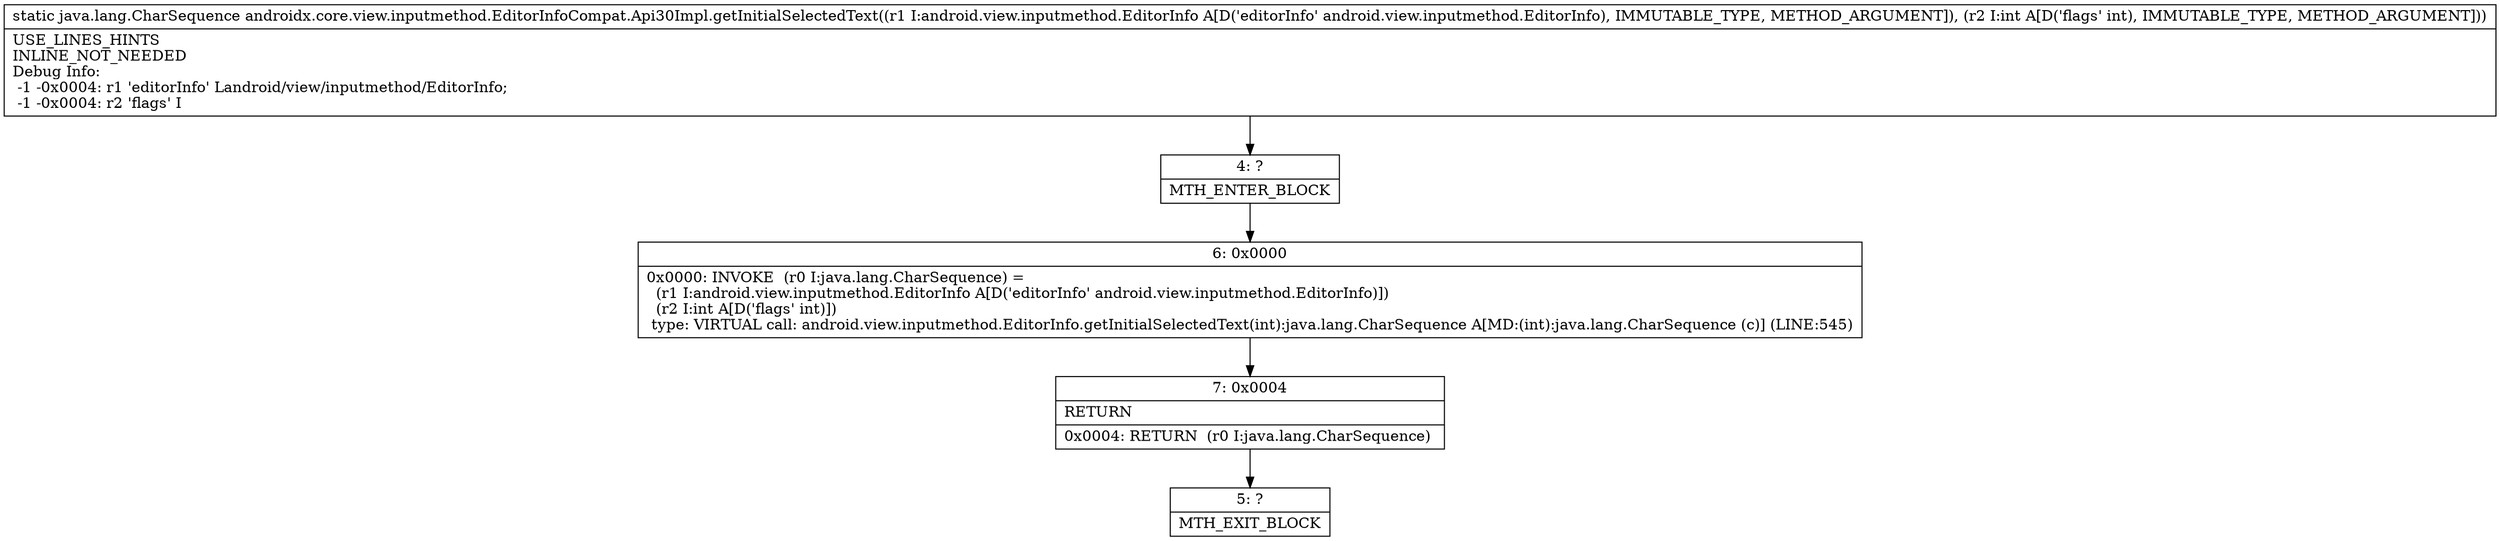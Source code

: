 digraph "CFG forandroidx.core.view.inputmethod.EditorInfoCompat.Api30Impl.getInitialSelectedText(Landroid\/view\/inputmethod\/EditorInfo;I)Ljava\/lang\/CharSequence;" {
Node_4 [shape=record,label="{4\:\ ?|MTH_ENTER_BLOCK\l}"];
Node_6 [shape=record,label="{6\:\ 0x0000|0x0000: INVOKE  (r0 I:java.lang.CharSequence) = \l  (r1 I:android.view.inputmethod.EditorInfo A[D('editorInfo' android.view.inputmethod.EditorInfo)])\l  (r2 I:int A[D('flags' int)])\l type: VIRTUAL call: android.view.inputmethod.EditorInfo.getInitialSelectedText(int):java.lang.CharSequence A[MD:(int):java.lang.CharSequence (c)] (LINE:545)\l}"];
Node_7 [shape=record,label="{7\:\ 0x0004|RETURN\l|0x0004: RETURN  (r0 I:java.lang.CharSequence) \l}"];
Node_5 [shape=record,label="{5\:\ ?|MTH_EXIT_BLOCK\l}"];
MethodNode[shape=record,label="{static java.lang.CharSequence androidx.core.view.inputmethod.EditorInfoCompat.Api30Impl.getInitialSelectedText((r1 I:android.view.inputmethod.EditorInfo A[D('editorInfo' android.view.inputmethod.EditorInfo), IMMUTABLE_TYPE, METHOD_ARGUMENT]), (r2 I:int A[D('flags' int), IMMUTABLE_TYPE, METHOD_ARGUMENT]))  | USE_LINES_HINTS\lINLINE_NOT_NEEDED\lDebug Info:\l  \-1 \-0x0004: r1 'editorInfo' Landroid\/view\/inputmethod\/EditorInfo;\l  \-1 \-0x0004: r2 'flags' I\l}"];
MethodNode -> Node_4;Node_4 -> Node_6;
Node_6 -> Node_7;
Node_7 -> Node_5;
}

